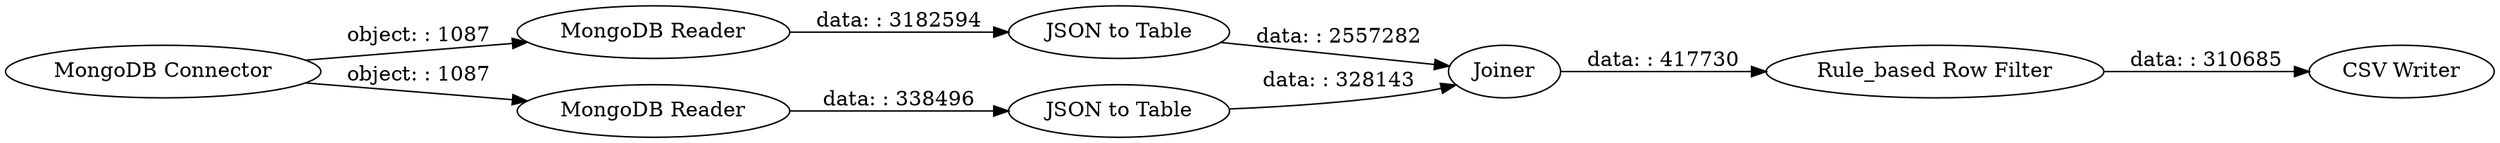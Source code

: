 digraph {
	"-6964038487144090630_7" [label="Rule_based Row Filter"]
	"-6964038487144090630_4" [label="JSON to Table"]
	"-6964038487144090630_8" [label="CSV Writer"]
	"-6964038487144090630_3" [label="MongoDB Reader"]
	"-6964038487144090630_5" [label="JSON to Table"]
	"-6964038487144090630_6" [label=Joiner]
	"-6964038487144090630_1" [label="MongoDB Connector"]
	"-6964038487144090630_2" [label="MongoDB Reader"]
	"-6964038487144090630_6" -> "-6964038487144090630_7" [label="data: : 417730"]
	"-6964038487144090630_3" -> "-6964038487144090630_5" [label="data: : 3182594"]
	"-6964038487144090630_5" -> "-6964038487144090630_6" [label="data: : 2557282"]
	"-6964038487144090630_7" -> "-6964038487144090630_8" [label="data: : 310685"]
	"-6964038487144090630_1" -> "-6964038487144090630_3" [label="object: : 1087"]
	"-6964038487144090630_1" -> "-6964038487144090630_2" [label="object: : 1087"]
	"-6964038487144090630_2" -> "-6964038487144090630_4" [label="data: : 338496"]
	"-6964038487144090630_4" -> "-6964038487144090630_6" [label="data: : 328143"]
	rankdir=LR
}

